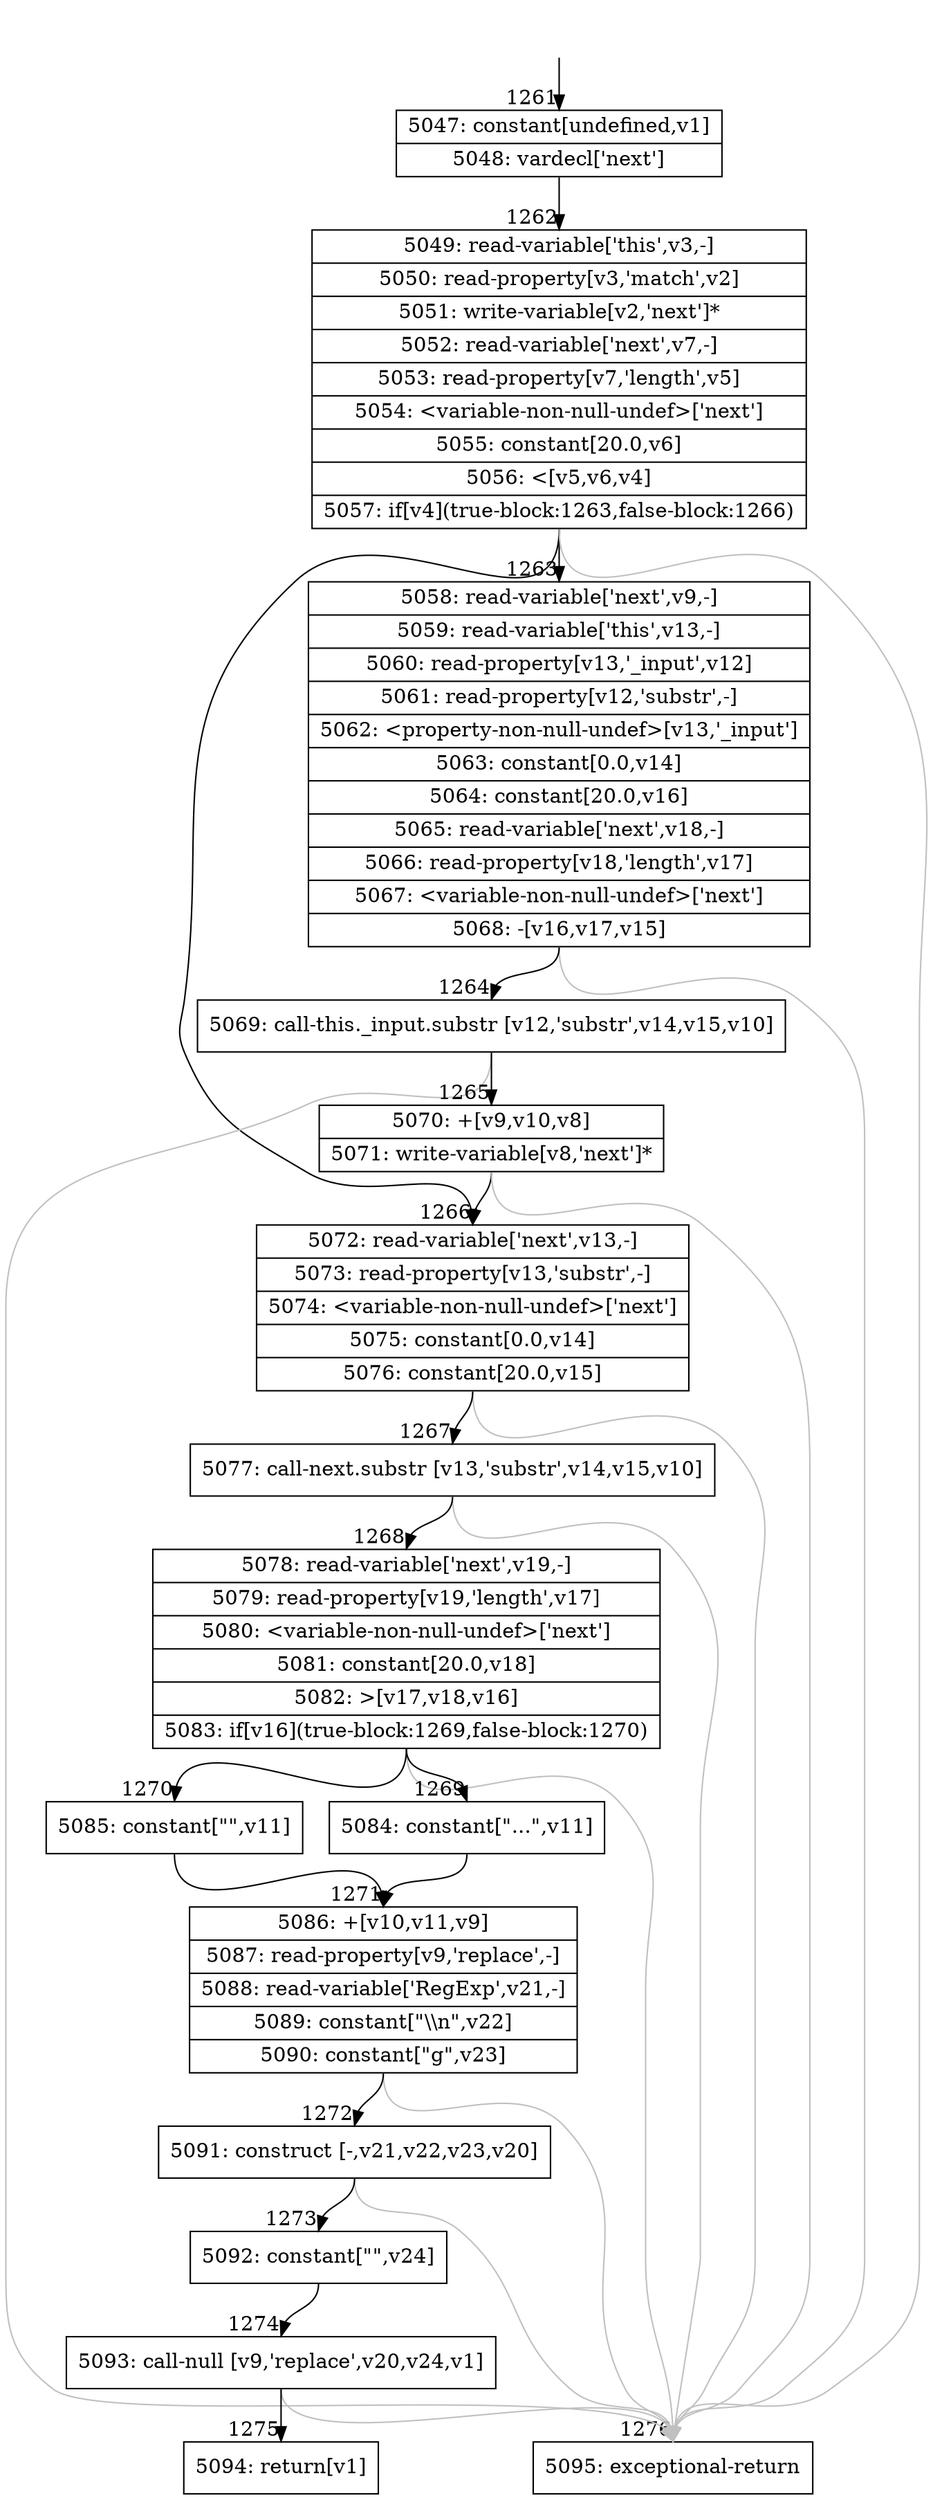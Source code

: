 digraph {
rankdir="TD"
BB_entry94[shape=none,label=""];
BB_entry94 -> BB1261 [tailport=s, headport=n, headlabel="    1261"]
BB1261 [shape=record label="{5047: constant[undefined,v1]|5048: vardecl['next']}" ] 
BB1261 -> BB1262 [tailport=s, headport=n, headlabel="      1262"]
BB1262 [shape=record label="{5049: read-variable['this',v3,-]|5050: read-property[v3,'match',v2]|5051: write-variable[v2,'next']*|5052: read-variable['next',v7,-]|5053: read-property[v7,'length',v5]|5054: \<variable-non-null-undef\>['next']|5055: constant[20.0,v6]|5056: \<[v5,v6,v4]|5057: if[v4](true-block:1263,false-block:1266)}" ] 
BB1262 -> BB1263 [tailport=s, headport=n, headlabel="      1263"]
BB1262 -> BB1266 [tailport=s, headport=n, headlabel="      1266"]
BB1262 -> BB1276 [tailport=s, headport=n, color=gray, headlabel="      1276"]
BB1263 [shape=record label="{5058: read-variable['next',v9,-]|5059: read-variable['this',v13,-]|5060: read-property[v13,'_input',v12]|5061: read-property[v12,'substr',-]|5062: \<property-non-null-undef\>[v13,'_input']|5063: constant[0.0,v14]|5064: constant[20.0,v16]|5065: read-variable['next',v18,-]|5066: read-property[v18,'length',v17]|5067: \<variable-non-null-undef\>['next']|5068: -[v16,v17,v15]}" ] 
BB1263 -> BB1264 [tailport=s, headport=n, headlabel="      1264"]
BB1263 -> BB1276 [tailport=s, headport=n, color=gray]
BB1264 [shape=record label="{5069: call-this._input.substr [v12,'substr',v14,v15,v10]}" ] 
BB1264 -> BB1265 [tailport=s, headport=n, headlabel="      1265"]
BB1264 -> BB1276 [tailport=s, headport=n, color=gray]
BB1265 [shape=record label="{5070: +[v9,v10,v8]|5071: write-variable[v8,'next']*}" ] 
BB1265 -> BB1266 [tailport=s, headport=n]
BB1265 -> BB1276 [tailport=s, headport=n, color=gray]
BB1266 [shape=record label="{5072: read-variable['next',v13,-]|5073: read-property[v13,'substr',-]|5074: \<variable-non-null-undef\>['next']|5075: constant[0.0,v14]|5076: constant[20.0,v15]}" ] 
BB1266 -> BB1267 [tailport=s, headport=n, headlabel="      1267"]
BB1266 -> BB1276 [tailport=s, headport=n, color=gray]
BB1267 [shape=record label="{5077: call-next.substr [v13,'substr',v14,v15,v10]}" ] 
BB1267 -> BB1268 [tailport=s, headport=n, headlabel="      1268"]
BB1267 -> BB1276 [tailport=s, headport=n, color=gray]
BB1268 [shape=record label="{5078: read-variable['next',v19,-]|5079: read-property[v19,'length',v17]|5080: \<variable-non-null-undef\>['next']|5081: constant[20.0,v18]|5082: \>[v17,v18,v16]|5083: if[v16](true-block:1269,false-block:1270)}" ] 
BB1268 -> BB1269 [tailport=s, headport=n, headlabel="      1269"]
BB1268 -> BB1270 [tailport=s, headport=n, headlabel="      1270"]
BB1268 -> BB1276 [tailport=s, headport=n, color=gray]
BB1269 [shape=record label="{5084: constant[\"...\",v11]}" ] 
BB1269 -> BB1271 [tailport=s, headport=n, headlabel="      1271"]
BB1270 [shape=record label="{5085: constant[\"\",v11]}" ] 
BB1270 -> BB1271 [tailport=s, headport=n]
BB1271 [shape=record label="{5086: +[v10,v11,v9]|5087: read-property[v9,'replace',-]|5088: read-variable['RegExp',v21,-]|5089: constant[\"\\\\n\",v22]|5090: constant[\"g\",v23]}" ] 
BB1271 -> BB1272 [tailport=s, headport=n, headlabel="      1272"]
BB1271 -> BB1276 [tailport=s, headport=n, color=gray]
BB1272 [shape=record label="{5091: construct [-,v21,v22,v23,v20]}" ] 
BB1272 -> BB1273 [tailport=s, headport=n, headlabel="      1273"]
BB1272 -> BB1276 [tailport=s, headport=n, color=gray]
BB1273 [shape=record label="{5092: constant[\"\",v24]}" ] 
BB1273 -> BB1274 [tailport=s, headport=n, headlabel="      1274"]
BB1274 [shape=record label="{5093: call-null [v9,'replace',v20,v24,v1]}" ] 
BB1274 -> BB1275 [tailport=s, headport=n, headlabel="      1275"]
BB1274 -> BB1276 [tailport=s, headport=n, color=gray]
BB1275 [shape=record label="{5094: return[v1]}" ] 
BB1276 [shape=record label="{5095: exceptional-return}" ] 
//#$~ 1215
}
